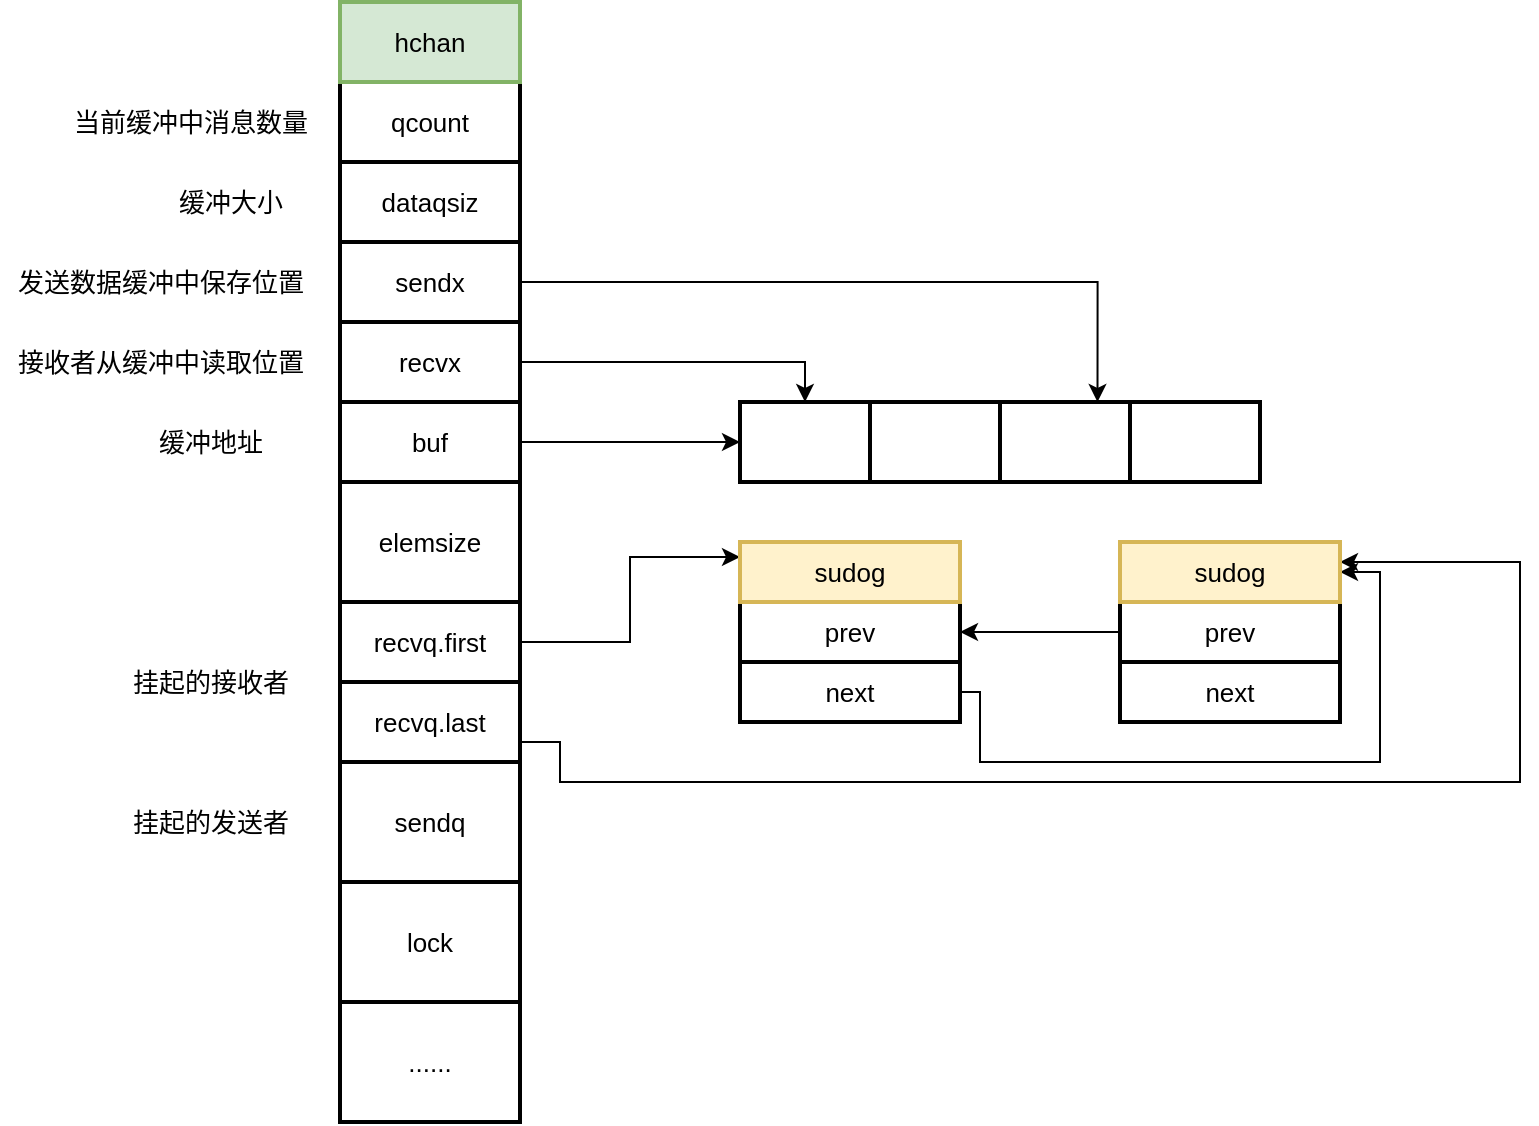 <mxfile version="13.0.3" type="device"><diagram id="NYq67mrkrLu2VBY83ttT" name="第 1 页"><mxGraphModel dx="4308" dy="5172" grid="1" gridSize="10" guides="1" tooltips="1" connect="1" arrows="1" fold="1" page="1" pageScale="1" pageWidth="3300" pageHeight="4681" math="0" shadow="0"><root><mxCell id="0"/><mxCell id="1" parent="0"/><mxCell id="QT0gW-qDj4_xoY9jmzoX-17" value="" style="edgeStyle=orthogonalEdgeStyle;rounded=0;orthogonalLoop=1;jettySize=auto;html=1;fontSize=13;" edge="1" parent="1" source="QT0gW-qDj4_xoY9jmzoX-1" target="QT0gW-qDj4_xoY9jmzoX-16"><mxGeometry relative="1" as="geometry"/></mxCell><mxCell id="QT0gW-qDj4_xoY9jmzoX-29" style="edgeStyle=orthogonalEdgeStyle;rounded=0;orthogonalLoop=1;jettySize=auto;html=1;entryX=0;entryY=0.25;entryDx=0;entryDy=0;fontSize=13;" edge="1" parent="1" source="QT0gW-qDj4_xoY9jmzoX-1" target="QT0gW-qDj4_xoY9jmzoX-21"><mxGeometry relative="1" as="geometry"/></mxCell><mxCell id="QT0gW-qDj4_xoY9jmzoX-1" value="&lt;span style=&quot;font-size: 13px&quot;&gt;recvq.first&lt;/span&gt;" style="rounded=0;whiteSpace=wrap;html=1;strokeWidth=2;" vertex="1" parent="1"><mxGeometry x="110" y="90" width="90" height="40" as="geometry"/></mxCell><mxCell id="QT0gW-qDj4_xoY9jmzoX-30" style="edgeStyle=orthogonalEdgeStyle;rounded=0;orthogonalLoop=1;jettySize=auto;html=1;fontSize=13;exitX=1;exitY=0.75;exitDx=0;exitDy=0;entryX=1;entryY=0.333;entryDx=0;entryDy=0;entryPerimeter=0;" edge="1" parent="1" source="QT0gW-qDj4_xoY9jmzoX-16" target="QT0gW-qDj4_xoY9jmzoX-27"><mxGeometry relative="1" as="geometry"><mxPoint x="620" y="70" as="targetPoint"/><Array as="points"><mxPoint x="220" y="160"/><mxPoint x="220" y="180"/><mxPoint x="700" y="180"/><mxPoint x="700" y="70"/></Array></mxGeometry></mxCell><mxCell id="QT0gW-qDj4_xoY9jmzoX-16" value="&lt;span style=&quot;font-size: 13px&quot;&gt;recvq.last&lt;/span&gt;" style="rounded=0;whiteSpace=wrap;html=1;strokeWidth=2;" vertex="1" parent="1"><mxGeometry x="110" y="130" width="90" height="40" as="geometry"/></mxCell><mxCell id="QT0gW-qDj4_xoY9jmzoX-7" value="" style="edgeStyle=orthogonalEdgeStyle;rounded=0;orthogonalLoop=1;jettySize=auto;html=1;fontSize=13;" edge="1" parent="1" source="QT0gW-qDj4_xoY9jmzoX-4" target="QT0gW-qDj4_xoY9jmzoX-6"><mxGeometry relative="1" as="geometry"/></mxCell><mxCell id="QT0gW-qDj4_xoY9jmzoX-51" value="" style="edgeStyle=orthogonalEdgeStyle;rounded=0;orthogonalLoop=1;jettySize=auto;html=1;fontSize=13;" edge="1" parent="1" source="QT0gW-qDj4_xoY9jmzoX-4" target="QT0gW-qDj4_xoY9jmzoX-50"><mxGeometry relative="1" as="geometry"/></mxCell><mxCell id="QT0gW-qDj4_xoY9jmzoX-4" value="&lt;span style=&quot;font-size: 13px&quot;&gt;dataqsiz&lt;/span&gt;" style="rounded=0;whiteSpace=wrap;html=1;strokeWidth=2;" vertex="1" parent="1"><mxGeometry x="110" y="-130" width="90" height="40" as="geometry"/></mxCell><mxCell id="QT0gW-qDj4_xoY9jmzoX-58" value="" style="edgeStyle=orthogonalEdgeStyle;rounded=0;orthogonalLoop=1;jettySize=auto;html=1;fontSize=13;" edge="1" parent="1" source="QT0gW-qDj4_xoY9jmzoX-50" target="QT0gW-qDj4_xoY9jmzoX-57"><mxGeometry relative="1" as="geometry"/></mxCell><mxCell id="QT0gW-qDj4_xoY9jmzoX-59" style="edgeStyle=orthogonalEdgeStyle;rounded=0;orthogonalLoop=1;jettySize=auto;html=1;entryX=0.75;entryY=0;entryDx=0;entryDy=0;fontSize=13;" edge="1" parent="1" source="QT0gW-qDj4_xoY9jmzoX-50" target="QT0gW-qDj4_xoY9jmzoX-43"><mxGeometry relative="1" as="geometry"/></mxCell><mxCell id="QT0gW-qDj4_xoY9jmzoX-50" value="&lt;span style=&quot;font-size: 13px&quot;&gt;sendx&lt;/span&gt;" style="rounded=0;whiteSpace=wrap;html=1;strokeWidth=2;" vertex="1" parent="1"><mxGeometry x="110" y="-90" width="90" height="40" as="geometry"/></mxCell><mxCell id="QT0gW-qDj4_xoY9jmzoX-60" style="edgeStyle=orthogonalEdgeStyle;rounded=0;orthogonalLoop=1;jettySize=auto;html=1;entryX=0.5;entryY=0;entryDx=0;entryDy=0;fontSize=13;" edge="1" parent="1" source="QT0gW-qDj4_xoY9jmzoX-57" target="QT0gW-qDj4_xoY9jmzoX-40"><mxGeometry relative="1" as="geometry"/></mxCell><mxCell id="QT0gW-qDj4_xoY9jmzoX-57" value="&lt;span style=&quot;font-size: 13px&quot;&gt;recvx&lt;/span&gt;" style="rounded=0;whiteSpace=wrap;html=1;strokeWidth=2;" vertex="1" parent="1"><mxGeometry x="110" y="-50" width="90" height="40" as="geometry"/></mxCell><mxCell id="QT0gW-qDj4_xoY9jmzoX-11" value="" style="edgeStyle=orthogonalEdgeStyle;rounded=0;orthogonalLoop=1;jettySize=auto;html=1;fontSize=13;" edge="1" parent="1" source="QT0gW-qDj4_xoY9jmzoX-8" target="QT0gW-qDj4_xoY9jmzoX-10"><mxGeometry relative="1" as="geometry"/></mxCell><mxCell id="QT0gW-qDj4_xoY9jmzoX-47" style="edgeStyle=orthogonalEdgeStyle;rounded=0;orthogonalLoop=1;jettySize=auto;html=1;entryX=0;entryY=0.5;entryDx=0;entryDy=0;fontSize=13;exitX=1;exitY=0.5;exitDx=0;exitDy=0;" edge="1" parent="1" source="QT0gW-qDj4_xoY9jmzoX-8" target="QT0gW-qDj4_xoY9jmzoX-40"><mxGeometry relative="1" as="geometry"><Array as="points"><mxPoint x="305" y="10"/></Array></mxGeometry></mxCell><mxCell id="QT0gW-qDj4_xoY9jmzoX-8" value="&lt;span style=&quot;font-size: 13px&quot;&gt;buf&lt;/span&gt;" style="rounded=0;whiteSpace=wrap;html=1;strokeWidth=2;" vertex="1" parent="1"><mxGeometry x="110" y="-10" width="90" height="40" as="geometry"/></mxCell><mxCell id="QT0gW-qDj4_xoY9jmzoX-10" value="&lt;span style=&quot;font-size: 13px&quot;&gt;elemsize&lt;/span&gt;" style="rounded=0;whiteSpace=wrap;html=1;strokeWidth=2;" vertex="1" parent="1"><mxGeometry x="110" y="30" width="90" height="60" as="geometry"/></mxCell><mxCell id="QT0gW-qDj4_xoY9jmzoX-38" value="" style="edgeStyle=orthogonalEdgeStyle;rounded=0;orthogonalLoop=1;jettySize=auto;html=1;fontSize=13;" edge="1" parent="1" source="QT0gW-qDj4_xoY9jmzoX-6" target="QT0gW-qDj4_xoY9jmzoX-37"><mxGeometry relative="1" as="geometry"/></mxCell><mxCell id="QT0gW-qDj4_xoY9jmzoX-6" value="&lt;span style=&quot;font-size: 13px&quot;&gt;qcount&lt;/span&gt;" style="rounded=0;whiteSpace=wrap;html=1;strokeWidth=2;" vertex="1" parent="1"><mxGeometry x="110" y="-170" width="90" height="40" as="geometry"/></mxCell><mxCell id="QT0gW-qDj4_xoY9jmzoX-37" value="&lt;span style=&quot;font-size: 13px&quot;&gt;hchan&lt;/span&gt;" style="rounded=0;whiteSpace=wrap;html=1;strokeWidth=2;fillColor=#d5e8d4;strokeColor=#82b366;" vertex="1" parent="1"><mxGeometry x="110" y="-210" width="90" height="40" as="geometry"/></mxCell><mxCell id="QT0gW-qDj4_xoY9jmzoX-15" value="" style="edgeStyle=orthogonalEdgeStyle;rounded=0;orthogonalLoop=1;jettySize=auto;html=1;fontSize=13;" edge="1" parent="1" source="QT0gW-qDj4_xoY9jmzoX-2" target="QT0gW-qDj4_xoY9jmzoX-14"><mxGeometry relative="1" as="geometry"/></mxCell><mxCell id="QT0gW-qDj4_xoY9jmzoX-2" value="sendq" style="rounded=0;whiteSpace=wrap;html=1;strokeWidth=2;fontSize=13;" vertex="1" parent="1"><mxGeometry x="110" y="170" width="90" height="60" as="geometry"/></mxCell><mxCell id="QT0gW-qDj4_xoY9jmzoX-36" value="" style="edgeStyle=orthogonalEdgeStyle;rounded=0;orthogonalLoop=1;jettySize=auto;html=1;fontSize=13;" edge="1" parent="1" source="QT0gW-qDj4_xoY9jmzoX-14" target="QT0gW-qDj4_xoY9jmzoX-35"><mxGeometry relative="1" as="geometry"/></mxCell><mxCell id="QT0gW-qDj4_xoY9jmzoX-14" value="lock" style="rounded=0;whiteSpace=wrap;html=1;strokeWidth=2;fontSize=13;" vertex="1" parent="1"><mxGeometry x="110" y="230" width="90" height="60" as="geometry"/></mxCell><mxCell id="QT0gW-qDj4_xoY9jmzoX-35" value="......" style="rounded=0;whiteSpace=wrap;html=1;strokeWidth=2;fontSize=13;" vertex="1" parent="1"><mxGeometry x="110" y="290" width="90" height="60" as="geometry"/></mxCell><mxCell id="QT0gW-qDj4_xoY9jmzoX-20" value="" style="edgeStyle=orthogonalEdgeStyle;rounded=0;orthogonalLoop=1;jettySize=auto;html=1;fontSize=13;" edge="1" parent="1" source="QT0gW-qDj4_xoY9jmzoX-18" target="QT0gW-qDj4_xoY9jmzoX-19"><mxGeometry relative="1" as="geometry"/></mxCell><mxCell id="QT0gW-qDj4_xoY9jmzoX-22" value="" style="edgeStyle=orthogonalEdgeStyle;rounded=0;orthogonalLoop=1;jettySize=auto;html=1;fontSize=13;" edge="1" parent="1" source="QT0gW-qDj4_xoY9jmzoX-18" target="QT0gW-qDj4_xoY9jmzoX-21"><mxGeometry relative="1" as="geometry"/></mxCell><mxCell id="QT0gW-qDj4_xoY9jmzoX-18" value="prev" style="rounded=0;whiteSpace=wrap;html=1;strokeWidth=2;fontSize=13;" vertex="1" parent="1"><mxGeometry x="310" y="90" width="110" height="30" as="geometry"/></mxCell><mxCell id="QT0gW-qDj4_xoY9jmzoX-21" value="sudog" style="rounded=0;whiteSpace=wrap;html=1;strokeWidth=2;fontSize=13;fillColor=#fff2cc;strokeColor=#d6b656;" vertex="1" parent="1"><mxGeometry x="310" y="60" width="110" height="30" as="geometry"/></mxCell><mxCell id="QT0gW-qDj4_xoY9jmzoX-33" style="edgeStyle=orthogonalEdgeStyle;rounded=0;orthogonalLoop=1;jettySize=auto;html=1;entryX=1;entryY=0.5;entryDx=0;entryDy=0;fontSize=13;" edge="1" parent="1" source="QT0gW-qDj4_xoY9jmzoX-19" target="QT0gW-qDj4_xoY9jmzoX-27"><mxGeometry relative="1" as="geometry"><Array as="points"><mxPoint x="430" y="135"/><mxPoint x="430" y="170"/><mxPoint x="630" y="170"/><mxPoint x="630" y="75"/></Array></mxGeometry></mxCell><mxCell id="QT0gW-qDj4_xoY9jmzoX-19" value="next" style="rounded=0;whiteSpace=wrap;html=1;strokeWidth=2;fontSize=13;" vertex="1" parent="1"><mxGeometry x="310" y="120" width="110" height="30" as="geometry"/></mxCell><mxCell id="QT0gW-qDj4_xoY9jmzoX-24" value="" style="edgeStyle=orthogonalEdgeStyle;rounded=0;orthogonalLoop=1;jettySize=auto;html=1;fontSize=13;" edge="1" source="QT0gW-qDj4_xoY9jmzoX-26" target="QT0gW-qDj4_xoY9jmzoX-28" parent="1"><mxGeometry relative="1" as="geometry"/></mxCell><mxCell id="QT0gW-qDj4_xoY9jmzoX-25" value="" style="edgeStyle=orthogonalEdgeStyle;rounded=0;orthogonalLoop=1;jettySize=auto;html=1;fontSize=13;" edge="1" source="QT0gW-qDj4_xoY9jmzoX-26" target="QT0gW-qDj4_xoY9jmzoX-27" parent="1"><mxGeometry relative="1" as="geometry"/></mxCell><mxCell id="QT0gW-qDj4_xoY9jmzoX-34" style="edgeStyle=orthogonalEdgeStyle;rounded=0;orthogonalLoop=1;jettySize=auto;html=1;entryX=1;entryY=0.5;entryDx=0;entryDy=0;fontSize=13;" edge="1" parent="1" source="QT0gW-qDj4_xoY9jmzoX-26" target="QT0gW-qDj4_xoY9jmzoX-18"><mxGeometry relative="1" as="geometry"/></mxCell><mxCell id="QT0gW-qDj4_xoY9jmzoX-26" value="prev" style="rounded=0;whiteSpace=wrap;html=1;strokeWidth=2;fontSize=13;" vertex="1" parent="1"><mxGeometry x="500" y="90" width="110" height="30" as="geometry"/></mxCell><mxCell id="QT0gW-qDj4_xoY9jmzoX-27" value="sudog" style="rounded=0;whiteSpace=wrap;html=1;strokeWidth=2;fontSize=13;fillColor=#fff2cc;strokeColor=#d6b656;" vertex="1" parent="1"><mxGeometry x="500" y="60" width="110" height="30" as="geometry"/></mxCell><mxCell id="QT0gW-qDj4_xoY9jmzoX-28" value="next" style="rounded=0;whiteSpace=wrap;html=1;strokeWidth=2;fontSize=13;" vertex="1" parent="1"><mxGeometry x="500" y="120" width="110" height="30" as="geometry"/></mxCell><mxCell id="QT0gW-qDj4_xoY9jmzoX-40" value="" style="rounded=0;whiteSpace=wrap;html=1;strokeWidth=2;fontSize=13;" vertex="1" parent="1"><mxGeometry x="310" y="-10" width="65" height="40" as="geometry"/></mxCell><mxCell id="QT0gW-qDj4_xoY9jmzoX-41" value="" style="rounded=0;whiteSpace=wrap;html=1;strokeWidth=2;fontSize=13;" vertex="1" parent="1"><mxGeometry x="375" y="-10" width="65" height="40" as="geometry"/></mxCell><mxCell id="QT0gW-qDj4_xoY9jmzoX-43" value="" style="rounded=0;whiteSpace=wrap;html=1;strokeWidth=2;fontSize=13;" vertex="1" parent="1"><mxGeometry x="440" y="-10" width="65" height="40" as="geometry"/></mxCell><mxCell id="QT0gW-qDj4_xoY9jmzoX-45" value="" style="rounded=0;whiteSpace=wrap;html=1;strokeWidth=2;fontSize=13;" vertex="1" parent="1"><mxGeometry x="505" y="-10" width="65" height="40" as="geometry"/></mxCell><mxCell id="QT0gW-qDj4_xoY9jmzoX-61" value="缓冲大小" style="text;html=1;align=center;verticalAlign=middle;resizable=0;points=[];autosize=1;fontSize=13;" vertex="1" parent="1"><mxGeometry x="20" y="-120" width="70" height="20" as="geometry"/></mxCell><mxCell id="QT0gW-qDj4_xoY9jmzoX-62" value="当前缓冲中消息数量" style="text;html=1;align=center;verticalAlign=middle;resizable=0;points=[];autosize=1;fontSize=13;" vertex="1" parent="1"><mxGeometry x="-30" y="-160" width="130" height="20" as="geometry"/></mxCell><mxCell id="QT0gW-qDj4_xoY9jmzoX-63" value="发送数据缓冲中保存位置" style="text;html=1;align=center;verticalAlign=middle;resizable=0;points=[];autosize=1;fontSize=13;" vertex="1" parent="1"><mxGeometry x="-60" y="-80" width="160" height="20" as="geometry"/></mxCell><mxCell id="QT0gW-qDj4_xoY9jmzoX-70" value="接收者从缓冲中读取位置" style="text;html=1;align=center;verticalAlign=middle;resizable=0;points=[];autosize=1;fontSize=13;" vertex="1" parent="1"><mxGeometry x="-60" y="-40" width="160" height="20" as="geometry"/></mxCell><mxCell id="QT0gW-qDj4_xoY9jmzoX-73" value="缓冲地址" style="text;html=1;align=center;verticalAlign=middle;resizable=0;points=[];autosize=1;fontSize=13;" vertex="1" parent="1"><mxGeometry x="10" width="70" height="20" as="geometry"/></mxCell><mxCell id="QT0gW-qDj4_xoY9jmzoX-74" value="挂起的发送者" style="text;html=1;align=center;verticalAlign=middle;resizable=0;points=[];autosize=1;fontSize=13;" vertex="1" parent="1"><mxGeometry y="190" width="90" height="20" as="geometry"/></mxCell><mxCell id="QT0gW-qDj4_xoY9jmzoX-75" value="挂起的接收者" style="text;html=1;align=center;verticalAlign=middle;resizable=0;points=[];autosize=1;fontSize=13;" vertex="1" parent="1"><mxGeometry y="120" width="90" height="20" as="geometry"/></mxCell></root></mxGraphModel></diagram></mxfile>